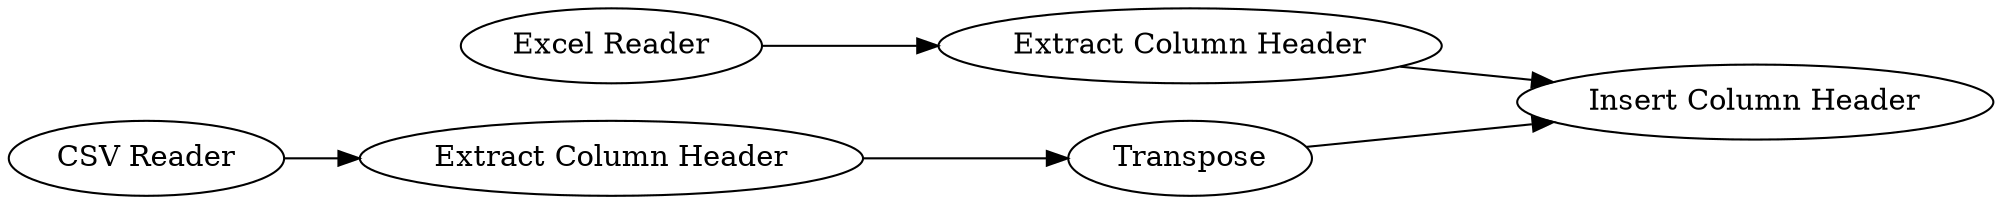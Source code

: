 digraph {
	5 -> 8
	9 -> 10
	7 -> 9
	10 -> 11
	8 -> 11
	5 [label="Excel Reader"]
	7 [label="CSV Reader"]
	9 [label="Extract Column Header"]
	11 [label="Insert Column Header"]
	8 [label="Extract Column Header"]
	10 [label=Transpose]
	rankdir=LR
}
